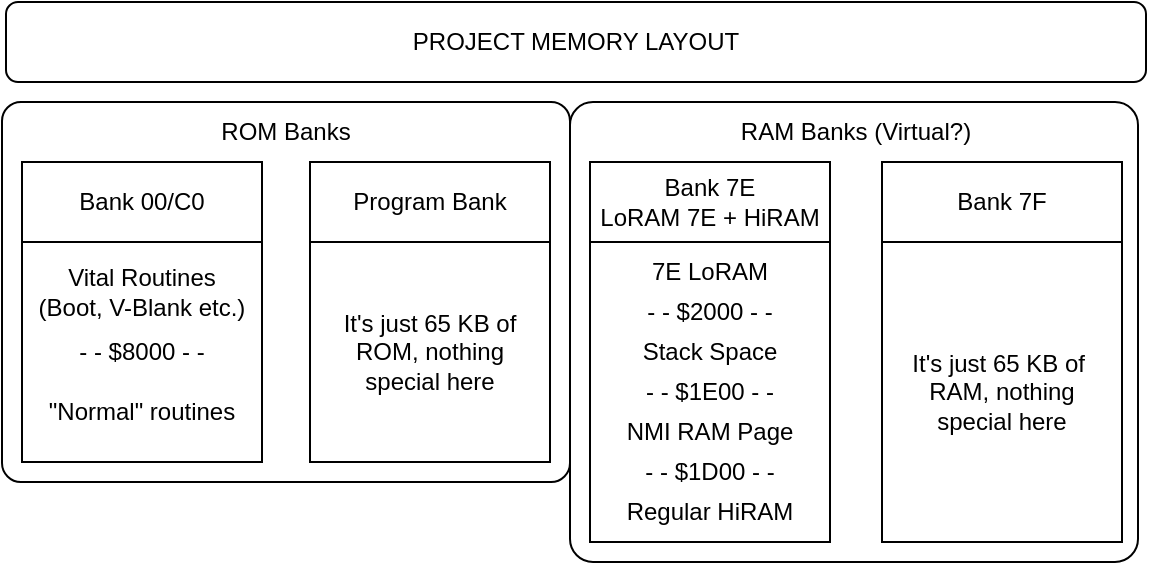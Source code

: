 <mxfile version="24.1.0" type="device">
  <diagram name="Project Layout" id="zmbAsRiLepH6jEmsuFBy">
    <mxGraphModel dx="819" dy="500" grid="1" gridSize="10" guides="1" tooltips="1" connect="1" arrows="1" fold="1" page="1" pageScale="1" pageWidth="827" pageHeight="1169" math="0" shadow="0">
      <root>
        <mxCell id="0" />
        <mxCell id="1" parent="0" />
        <mxCell id="jtNkUYlHnfDMMSry_RWb-28" value="" style="rounded=1;whiteSpace=wrap;html=1;arcSize=5;" vertex="1" parent="1">
          <mxGeometry x="404" y="130" width="284" height="230" as="geometry" />
        </mxCell>
        <mxCell id="jtNkUYlHnfDMMSry_RWb-8" value="" style="rounded=1;whiteSpace=wrap;html=1;arcSize=5;" vertex="1" parent="1">
          <mxGeometry x="120" y="130" width="284" height="190" as="geometry" />
        </mxCell>
        <mxCell id="jtNkUYlHnfDMMSry_RWb-1" value="PROJECT MEMORY LAYOUT" style="rounded=1;whiteSpace=wrap;html=1;" vertex="1" parent="1">
          <mxGeometry x="122" y="80" width="570" height="40" as="geometry" />
        </mxCell>
        <mxCell id="jtNkUYlHnfDMMSry_RWb-2" value="Bank 00/C0" style="rounded=0;whiteSpace=wrap;html=1;" vertex="1" parent="1">
          <mxGeometry x="130" y="160" width="120" height="40" as="geometry" />
        </mxCell>
        <mxCell id="jtNkUYlHnfDMMSry_RWb-3" value="Bank 7E&lt;div&gt;LoRAM 7E + HiRAM&lt;/div&gt;" style="rounded=0;whiteSpace=wrap;html=1;" vertex="1" parent="1">
          <mxGeometry x="414" y="160" width="120" height="40" as="geometry" />
        </mxCell>
        <mxCell id="jtNkUYlHnfDMMSry_RWb-4" value="Bank 7F" style="rounded=0;whiteSpace=wrap;html=1;" vertex="1" parent="1">
          <mxGeometry x="560" y="160" width="120" height="40" as="geometry" />
        </mxCell>
        <mxCell id="jtNkUYlHnfDMMSry_RWb-5" value="Program Bank" style="rounded=0;whiteSpace=wrap;html=1;" vertex="1" parent="1">
          <mxGeometry x="274" y="160" width="120" height="40" as="geometry" />
        </mxCell>
        <mxCell id="jtNkUYlHnfDMMSry_RWb-9" value="ROM Banks" style="text;html=1;align=center;verticalAlign=middle;whiteSpace=wrap;rounded=0;" vertex="1" parent="1">
          <mxGeometry x="122" y="130" width="280" height="30" as="geometry" />
        </mxCell>
        <mxCell id="jtNkUYlHnfDMMSry_RWb-10" value="RAM Banks (Virtual?)" style="text;html=1;align=center;verticalAlign=middle;whiteSpace=wrap;rounded=0;" vertex="1" parent="1">
          <mxGeometry x="407" y="130" width="280" height="30" as="geometry" />
        </mxCell>
        <mxCell id="jtNkUYlHnfDMMSry_RWb-19" value="" style="rounded=0;whiteSpace=wrap;html=1;" vertex="1" parent="1">
          <mxGeometry x="130" y="200" width="120" height="110" as="geometry" />
        </mxCell>
        <mxCell id="jtNkUYlHnfDMMSry_RWb-23" value="- - $8000 - -" style="text;html=1;align=center;verticalAlign=middle;whiteSpace=wrap;rounded=0;" vertex="1" parent="1">
          <mxGeometry x="145" y="240" width="90" height="30" as="geometry" />
        </mxCell>
        <mxCell id="jtNkUYlHnfDMMSry_RWb-24" value="Vital Routines&lt;div&gt;(Boot, V-Blank etc.)&lt;/div&gt;" style="text;html=1;align=center;verticalAlign=middle;whiteSpace=wrap;rounded=0;" vertex="1" parent="1">
          <mxGeometry x="130" y="200" width="120" height="50" as="geometry" />
        </mxCell>
        <mxCell id="jtNkUYlHnfDMMSry_RWb-25" value="&quot;Normal&quot; routines" style="text;html=1;align=center;verticalAlign=middle;whiteSpace=wrap;rounded=0;" vertex="1" parent="1">
          <mxGeometry x="130" y="260" width="120" height="50" as="geometry" />
        </mxCell>
        <mxCell id="jtNkUYlHnfDMMSry_RWb-26" value="" style="rounded=0;whiteSpace=wrap;html=1;" vertex="1" parent="1">
          <mxGeometry x="274" y="200" width="120" height="110" as="geometry" />
        </mxCell>
        <mxCell id="jtNkUYlHnfDMMSry_RWb-27" value="It&#39;s just 65 KB of ROM, nothing&lt;div&gt;special here&lt;/div&gt;" style="text;html=1;align=center;verticalAlign=middle;whiteSpace=wrap;rounded=0;" vertex="1" parent="1">
          <mxGeometry x="274" y="200" width="120" height="110" as="geometry" />
        </mxCell>
        <mxCell id="jtNkUYlHnfDMMSry_RWb-29" value="" style="rounded=0;whiteSpace=wrap;html=1;" vertex="1" parent="1">
          <mxGeometry x="414" y="200" width="120" height="150" as="geometry" />
        </mxCell>
        <mxCell id="jtNkUYlHnfDMMSry_RWb-30" value="" style="rounded=0;whiteSpace=wrap;html=1;" vertex="1" parent="1">
          <mxGeometry x="560" y="200" width="120" height="150" as="geometry" />
        </mxCell>
        <mxCell id="jtNkUYlHnfDMMSry_RWb-31" value="- - $2000 - -" style="text;html=1;align=center;verticalAlign=middle;whiteSpace=wrap;rounded=0;" vertex="1" parent="1">
          <mxGeometry x="416" y="220" width="116" height="30" as="geometry" />
        </mxCell>
        <mxCell id="jtNkUYlHnfDMMSry_RWb-32" value="7E LoRAM" style="text;html=1;align=center;verticalAlign=middle;whiteSpace=wrap;rounded=0;" vertex="1" parent="1">
          <mxGeometry x="416" y="200" width="116" height="30" as="geometry" />
        </mxCell>
        <mxCell id="jtNkUYlHnfDMMSry_RWb-33" value="Stack Space" style="text;html=1;align=center;verticalAlign=middle;whiteSpace=wrap;rounded=0;" vertex="1" parent="1">
          <mxGeometry x="416" y="240" width="116" height="30" as="geometry" />
        </mxCell>
        <mxCell id="jtNkUYlHnfDMMSry_RWb-34" value="- - $1E00 - -" style="text;html=1;align=center;verticalAlign=middle;whiteSpace=wrap;rounded=0;" vertex="1" parent="1">
          <mxGeometry x="416" y="260" width="116" height="30" as="geometry" />
        </mxCell>
        <mxCell id="jtNkUYlHnfDMMSry_RWb-35" value="NMI RAM Page" style="text;html=1;align=center;verticalAlign=middle;whiteSpace=wrap;rounded=0;" vertex="1" parent="1">
          <mxGeometry x="416" y="280" width="116" height="30" as="geometry" />
        </mxCell>
        <mxCell id="jtNkUYlHnfDMMSry_RWb-36" value="- - $1D00 - -" style="text;html=1;align=center;verticalAlign=middle;whiteSpace=wrap;rounded=0;" vertex="1" parent="1">
          <mxGeometry x="416" y="300" width="116" height="30" as="geometry" />
        </mxCell>
        <mxCell id="jtNkUYlHnfDMMSry_RWb-37" value="Regular HiRAM" style="text;html=1;align=center;verticalAlign=middle;whiteSpace=wrap;rounded=0;" vertex="1" parent="1">
          <mxGeometry x="416" y="320" width="116" height="30" as="geometry" />
        </mxCell>
        <mxCell id="jtNkUYlHnfDMMSry_RWb-38" value="It&#39;s just 65 KB of&amp;nbsp;&lt;div&gt;RAM, nothing&lt;/div&gt;&lt;div&gt;special here&lt;/div&gt;" style="text;html=1;align=center;verticalAlign=middle;whiteSpace=wrap;rounded=0;" vertex="1" parent="1">
          <mxGeometry x="560" y="200" width="120" height="150" as="geometry" />
        </mxCell>
      </root>
    </mxGraphModel>
  </diagram>
</mxfile>
